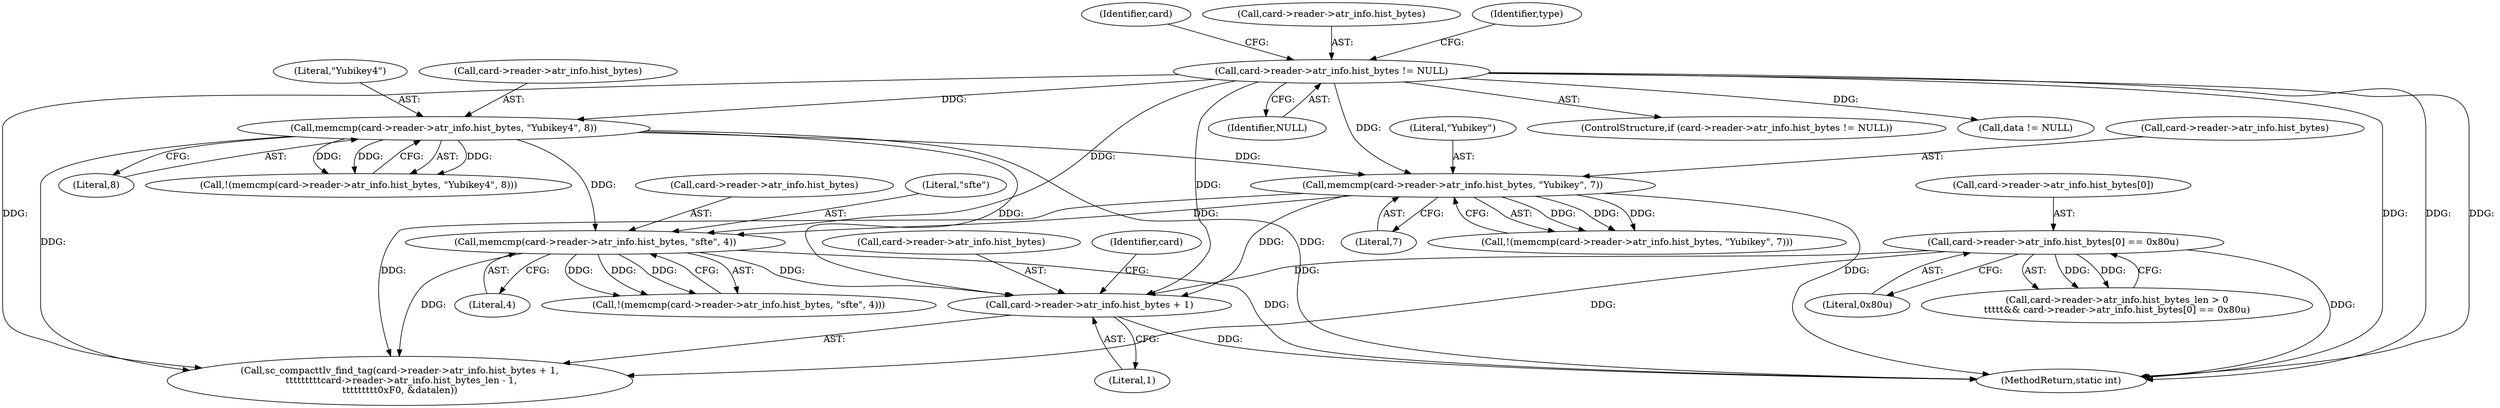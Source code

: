 digraph "0_OpenSC_8fe377e93b4b56060e5bbfb6f3142ceaeca744fa_15@API" {
"1000290" [label="(Call,card->reader->atr_info.hist_bytes + 1)"];
"1000247" [label="(Call,memcmp(card->reader->atr_info.hist_bytes, \"sfte\", 4))"];
"1000171" [label="(Call,card->reader->atr_info.hist_bytes != NULL)"];
"1000220" [label="(Call,memcmp(card->reader->atr_info.hist_bytes, \"Yubikey\", 7))"];
"1000193" [label="(Call,memcmp(card->reader->atr_info.hist_bytes, \"Yubikey4\", 8))"];
"1000273" [label="(Call,card->reader->atr_info.hist_bytes[0] == 0x80u)"];
"1000187" [label="(Identifier,card)"];
"1000219" [label="(Call,!(memcmp(card->reader->atr_info.hist_bytes, \"Yubikey\", 7)))"];
"1000221" [label="(Call,card->reader->atr_info.hist_bytes)"];
"1000291" [label="(Call,card->reader->atr_info.hist_bytes)"];
"1000248" [label="(Call,card->reader->atr_info.hist_bytes)"];
"1000220" [label="(Call,memcmp(card->reader->atr_info.hist_bytes, \"Yubikey\", 7))"];
"1000246" [label="(Call,!(memcmp(card->reader->atr_info.hist_bytes, \"sfte\", 4)))"];
"1000202" [label="(Literal,8)"];
"1000263" [label="(Call,card->reader->atr_info.hist_bytes_len > 0\n\t\t\t\t\t&& card->reader->atr_info.hist_bytes[0] == 0x80u)"];
"1000228" [label="(Literal,\"Yubikey\")"];
"1000171" [label="(Call,card->reader->atr_info.hist_bytes != NULL)"];
"1000289" [label="(Call,sc_compacttlv_find_tag(card->reader->atr_info.hist_bytes + 1,\n \t\t\t\t\t\t\t\t\tcard->reader->atr_info.hist_bytes_len - 1,\n\t\t\t\t\t\t\t\t\t0xF0, &datalen))"];
"1000179" [label="(Identifier,NULL)"];
"1000172" [label="(Call,card->reader->atr_info.hist_bytes)"];
"1000229" [label="(Literal,7)"];
"1000356" [label="(Identifier,type)"];
"1000290" [label="(Call,card->reader->atr_info.hist_bytes + 1)"];
"1000192" [label="(Call,!(memcmp(card->reader->atr_info.hist_bytes, \"Yubikey4\", 8)))"];
"1000201" [label="(Literal,\"Yubikey4\")"];
"1000194" [label="(Call,card->reader->atr_info.hist_bytes)"];
"1000303" [label="(Identifier,card)"];
"1000170" [label="(ControlStructure,if (card->reader->atr_info.hist_bytes != NULL))"];
"1000256" [label="(Literal,4)"];
"1000283" [label="(Literal,0x80u)"];
"1000273" [label="(Call,card->reader->atr_info.hist_bytes[0] == 0x80u)"];
"1000255" [label="(Literal,\"sfte\")"];
"1000526" [label="(MethodReturn,static int)"];
"1000274" [label="(Call,card->reader->atr_info.hist_bytes[0])"];
"1000298" [label="(Literal,1)"];
"1000247" [label="(Call,memcmp(card->reader->atr_info.hist_bytes, \"sfte\", 4))"];
"1000312" [label="(Call,data != NULL)"];
"1000193" [label="(Call,memcmp(card->reader->atr_info.hist_bytes, \"Yubikey4\", 8))"];
"1000290" -> "1000289"  [label="AST: "];
"1000290" -> "1000298"  [label="CFG: "];
"1000291" -> "1000290"  [label="AST: "];
"1000298" -> "1000290"  [label="AST: "];
"1000303" -> "1000290"  [label="CFG: "];
"1000290" -> "1000526"  [label="DDG: "];
"1000247" -> "1000290"  [label="DDG: "];
"1000171" -> "1000290"  [label="DDG: "];
"1000273" -> "1000290"  [label="DDG: "];
"1000220" -> "1000290"  [label="DDG: "];
"1000193" -> "1000290"  [label="DDG: "];
"1000247" -> "1000246"  [label="AST: "];
"1000247" -> "1000256"  [label="CFG: "];
"1000248" -> "1000247"  [label="AST: "];
"1000255" -> "1000247"  [label="AST: "];
"1000256" -> "1000247"  [label="AST: "];
"1000246" -> "1000247"  [label="CFG: "];
"1000247" -> "1000526"  [label="DDG: "];
"1000247" -> "1000246"  [label="DDG: "];
"1000247" -> "1000246"  [label="DDG: "];
"1000247" -> "1000246"  [label="DDG: "];
"1000171" -> "1000247"  [label="DDG: "];
"1000220" -> "1000247"  [label="DDG: "];
"1000193" -> "1000247"  [label="DDG: "];
"1000247" -> "1000289"  [label="DDG: "];
"1000171" -> "1000170"  [label="AST: "];
"1000171" -> "1000179"  [label="CFG: "];
"1000172" -> "1000171"  [label="AST: "];
"1000179" -> "1000171"  [label="AST: "];
"1000187" -> "1000171"  [label="CFG: "];
"1000356" -> "1000171"  [label="CFG: "];
"1000171" -> "1000526"  [label="DDG: "];
"1000171" -> "1000526"  [label="DDG: "];
"1000171" -> "1000526"  [label="DDG: "];
"1000171" -> "1000193"  [label="DDG: "];
"1000171" -> "1000220"  [label="DDG: "];
"1000171" -> "1000289"  [label="DDG: "];
"1000171" -> "1000312"  [label="DDG: "];
"1000220" -> "1000219"  [label="AST: "];
"1000220" -> "1000229"  [label="CFG: "];
"1000221" -> "1000220"  [label="AST: "];
"1000228" -> "1000220"  [label="AST: "];
"1000229" -> "1000220"  [label="AST: "];
"1000219" -> "1000220"  [label="CFG: "];
"1000220" -> "1000526"  [label="DDG: "];
"1000220" -> "1000219"  [label="DDG: "];
"1000220" -> "1000219"  [label="DDG: "];
"1000220" -> "1000219"  [label="DDG: "];
"1000193" -> "1000220"  [label="DDG: "];
"1000220" -> "1000289"  [label="DDG: "];
"1000193" -> "1000192"  [label="AST: "];
"1000193" -> "1000202"  [label="CFG: "];
"1000194" -> "1000193"  [label="AST: "];
"1000201" -> "1000193"  [label="AST: "];
"1000202" -> "1000193"  [label="AST: "];
"1000192" -> "1000193"  [label="CFG: "];
"1000193" -> "1000526"  [label="DDG: "];
"1000193" -> "1000192"  [label="DDG: "];
"1000193" -> "1000192"  [label="DDG: "];
"1000193" -> "1000192"  [label="DDG: "];
"1000193" -> "1000289"  [label="DDG: "];
"1000273" -> "1000263"  [label="AST: "];
"1000273" -> "1000283"  [label="CFG: "];
"1000274" -> "1000273"  [label="AST: "];
"1000283" -> "1000273"  [label="AST: "];
"1000263" -> "1000273"  [label="CFG: "];
"1000273" -> "1000526"  [label="DDG: "];
"1000273" -> "1000263"  [label="DDG: "];
"1000273" -> "1000263"  [label="DDG: "];
"1000273" -> "1000289"  [label="DDG: "];
}
